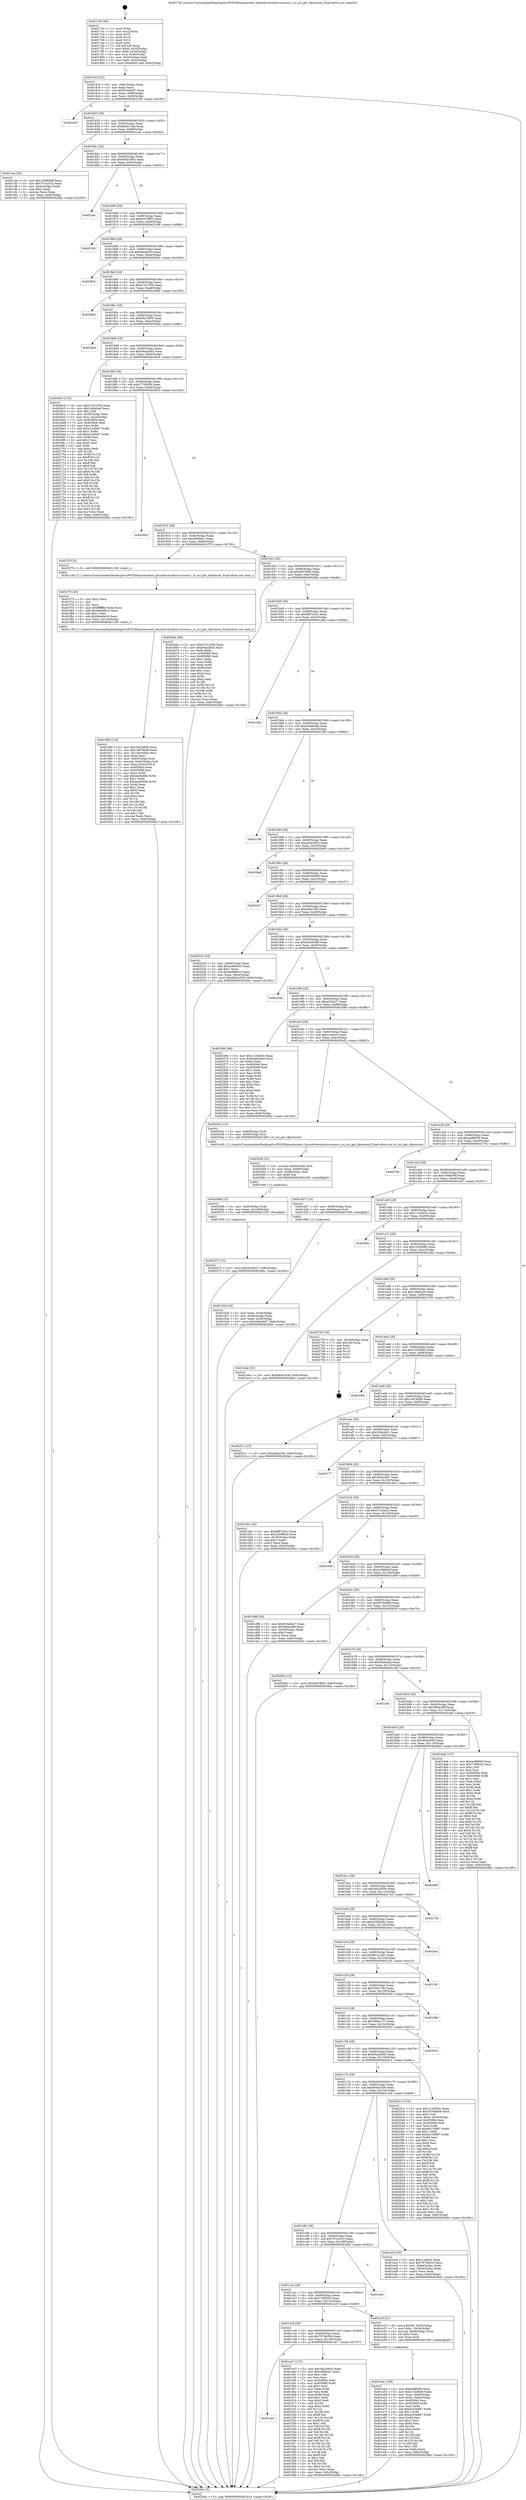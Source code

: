 digraph "0x4017e0" {
  label = "0x4017e0 (/mnt/c/Users/mathe/Desktop/tcc/POCII/binaries/extr_linuxdriversnfcst-ncicore.c_st_nci_get_rfprotocol_Final-ollvm.out::main(0))"
  labelloc = "t"
  node[shape=record]

  Entry [label="",width=0.3,height=0.3,shape=circle,fillcolor=black,style=filled]
  "0x401810" [label="{
     0x401810 [32]\l
     | [instrs]\l
     &nbsp;&nbsp;0x401810 \<+6\>: mov -0x8c(%rbp),%eax\l
     &nbsp;&nbsp;0x401816 \<+2\>: mov %eax,%ecx\l
     &nbsp;&nbsp;0x401818 \<+6\>: sub $0x816a0a47,%ecx\l
     &nbsp;&nbsp;0x40181e \<+6\>: mov %eax,-0x90(%rbp)\l
     &nbsp;&nbsp;0x401824 \<+6\>: mov %ecx,-0x94(%rbp)\l
     &nbsp;&nbsp;0x40182a \<+6\>: je 0000000000402436 \<main+0xc56\>\l
  }"]
  "0x402436" [label="{
     0x402436\l
  }", style=dashed]
  "0x401830" [label="{
     0x401830 [28]\l
     | [instrs]\l
     &nbsp;&nbsp;0x401830 \<+5\>: jmp 0000000000401835 \<main+0x55\>\l
     &nbsp;&nbsp;0x401835 \<+6\>: mov -0x90(%rbp),%eax\l
     &nbsp;&nbsp;0x40183b \<+5\>: sub $0x8de513e6,%eax\l
     &nbsp;&nbsp;0x401840 \<+6\>: mov %eax,-0x98(%rbp)\l
     &nbsp;&nbsp;0x401846 \<+6\>: je 0000000000401cee \<main+0x50e\>\l
  }"]
  Exit [label="",width=0.3,height=0.3,shape=circle,fillcolor=black,style=filled,peripheries=2]
  "0x401cee" [label="{
     0x401cee [30]\l
     | [instrs]\l
     &nbsp;&nbsp;0x401cee \<+5\>: mov $0x1008b59f,%eax\l
     &nbsp;&nbsp;0x401cf3 \<+5\>: mov $0x707ac032,%ecx\l
     &nbsp;&nbsp;0x401cf8 \<+3\>: mov -0x2c(%rbp),%edx\l
     &nbsp;&nbsp;0x401cfb \<+3\>: cmp $0x2,%edx\l
     &nbsp;&nbsp;0x401cfe \<+3\>: cmovne %ecx,%eax\l
     &nbsp;&nbsp;0x401d01 \<+6\>: mov %eax,-0x8c(%rbp)\l
     &nbsp;&nbsp;0x401d07 \<+5\>: jmp 00000000004028dc \<main+0x10fc\>\l
  }"]
  "0x40184c" [label="{
     0x40184c [28]\l
     | [instrs]\l
     &nbsp;&nbsp;0x40184c \<+5\>: jmp 0000000000401851 \<main+0x71\>\l
     &nbsp;&nbsp;0x401851 \<+6\>: mov -0x90(%rbp),%eax\l
     &nbsp;&nbsp;0x401857 \<+5\>: sub $0x9e8518b3,%eax\l
     &nbsp;&nbsp;0x40185c \<+6\>: mov %eax,-0x9c(%rbp)\l
     &nbsp;&nbsp;0x401862 \<+6\>: je 00000000004022ec \<main+0xb0c\>\l
  }"]
  "0x4028dc" [label="{
     0x4028dc [5]\l
     | [instrs]\l
     &nbsp;&nbsp;0x4028dc \<+5\>: jmp 0000000000401810 \<main+0x30\>\l
  }"]
  "0x4017e0" [label="{
     0x4017e0 [48]\l
     | [instrs]\l
     &nbsp;&nbsp;0x4017e0 \<+1\>: push %rbp\l
     &nbsp;&nbsp;0x4017e1 \<+3\>: mov %rsp,%rbp\l
     &nbsp;&nbsp;0x4017e4 \<+2\>: push %r15\l
     &nbsp;&nbsp;0x4017e6 \<+2\>: push %r14\l
     &nbsp;&nbsp;0x4017e8 \<+2\>: push %r12\l
     &nbsp;&nbsp;0x4017ea \<+1\>: push %rbx\l
     &nbsp;&nbsp;0x4017eb \<+7\>: sub $0x140,%rsp\l
     &nbsp;&nbsp;0x4017f2 \<+7\>: movl $0x0,-0x30(%rbp)\l
     &nbsp;&nbsp;0x4017f9 \<+3\>: mov %edi,-0x34(%rbp)\l
     &nbsp;&nbsp;0x4017fc \<+4\>: mov %rsi,-0x40(%rbp)\l
     &nbsp;&nbsp;0x401800 \<+3\>: mov -0x34(%rbp),%edi\l
     &nbsp;&nbsp;0x401803 \<+3\>: mov %edi,-0x2c(%rbp)\l
     &nbsp;&nbsp;0x401806 \<+10\>: movl $0x8de513e6,-0x8c(%rbp)\l
  }"]
  "0x402075" [label="{
     0x402075 [15]\l
     | [instrs]\l
     &nbsp;&nbsp;0x402075 \<+10\>: movl $0xa03d327,-0x8c(%rbp)\l
     &nbsp;&nbsp;0x40207f \<+5\>: jmp 00000000004028dc \<main+0x10fc\>\l
  }"]
  "0x4022ec" [label="{
     0x4022ec\l
  }", style=dashed]
  "0x401868" [label="{
     0x401868 [28]\l
     | [instrs]\l
     &nbsp;&nbsp;0x401868 \<+5\>: jmp 000000000040186d \<main+0x8d\>\l
     &nbsp;&nbsp;0x40186d \<+6\>: mov -0x90(%rbp),%eax\l
     &nbsp;&nbsp;0x401873 \<+5\>: sub $0xb5e78f93,%eax\l
     &nbsp;&nbsp;0x401878 \<+6\>: mov %eax,-0xa0(%rbp)\l
     &nbsp;&nbsp;0x40187e \<+6\>: je 0000000000402168 \<main+0x988\>\l
  }"]
  "0x402066" [label="{
     0x402066 [15]\l
     | [instrs]\l
     &nbsp;&nbsp;0x402066 \<+4\>: mov -0x60(%rbp),%rdi\l
     &nbsp;&nbsp;0x40206a \<+6\>: mov %eax,-0x148(%rbp)\l
     &nbsp;&nbsp;0x402070 \<+5\>: call 0000000000401030 \<free@plt\>\l
     | [calls]\l
     &nbsp;&nbsp;0x401030 \{1\} (unknown)\l
  }"]
  "0x402168" [label="{
     0x402168\l
  }", style=dashed]
  "0x401884" [label="{
     0x401884 [28]\l
     | [instrs]\l
     &nbsp;&nbsp;0x401884 \<+5\>: jmp 0000000000401889 \<main+0xa9\>\l
     &nbsp;&nbsp;0x401889 \<+6\>: mov -0x90(%rbp),%eax\l
     &nbsp;&nbsp;0x40188f \<+5\>: sub $0xb6e0a0c4,%eax\l
     &nbsp;&nbsp;0x401894 \<+6\>: mov %eax,-0xa4(%rbp)\l
     &nbsp;&nbsp;0x40189a \<+6\>: je 000000000040283e \<main+0x105e\>\l
  }"]
  "0x40204f" [label="{
     0x40204f [23]\l
     | [instrs]\l
     &nbsp;&nbsp;0x40204f \<+10\>: movabs $0x4030d6,%rdi\l
     &nbsp;&nbsp;0x402059 \<+3\>: mov %eax,-0x68(%rbp)\l
     &nbsp;&nbsp;0x40205c \<+3\>: mov -0x68(%rbp),%esi\l
     &nbsp;&nbsp;0x40205f \<+2\>: mov $0x0,%al\l
     &nbsp;&nbsp;0x402061 \<+5\>: call 0000000000401040 \<printf@plt\>\l
     | [calls]\l
     &nbsp;&nbsp;0x401040 \{1\} (unknown)\l
  }"]
  "0x40283e" [label="{
     0x40283e\l
  }", style=dashed]
  "0x4018a0" [label="{
     0x4018a0 [28]\l
     | [instrs]\l
     &nbsp;&nbsp;0x4018a0 \<+5\>: jmp 00000000004018a5 \<main+0xc5\>\l
     &nbsp;&nbsp;0x4018a5 \<+6\>: mov -0x90(%rbp),%eax\l
     &nbsp;&nbsp;0x4018ab \<+5\>: sub $0xb72c1556,%eax\l
     &nbsp;&nbsp;0x4018b0 \<+6\>: mov %eax,-0xa8(%rbp)\l
     &nbsp;&nbsp;0x4018b6 \<+6\>: je 00000000004028d2 \<main+0x10f2\>\l
  }"]
  "0x401f9d" [label="{
     0x401f9d [116]\l
     | [instrs]\l
     &nbsp;&nbsp;0x401f9d \<+5\>: mov $0x3dc2083e,%ecx\l
     &nbsp;&nbsp;0x401fa2 \<+5\>: mov $0x1a878bd9,%edx\l
     &nbsp;&nbsp;0x401fa7 \<+6\>: mov -0x144(%rbp),%esi\l
     &nbsp;&nbsp;0x401fad \<+3\>: imul %eax,%esi\l
     &nbsp;&nbsp;0x401fb0 \<+4\>: mov -0x60(%rbp),%rdi\l
     &nbsp;&nbsp;0x401fb4 \<+4\>: movslq -0x64(%rbp),%r8\l
     &nbsp;&nbsp;0x401fb8 \<+4\>: mov %esi,(%rdi,%r8,4)\l
     &nbsp;&nbsp;0x401fbc \<+7\>: mov 0x405064,%eax\l
     &nbsp;&nbsp;0x401fc3 \<+7\>: mov 0x405068,%esi\l
     &nbsp;&nbsp;0x401fca \<+3\>: mov %eax,%r9d\l
     &nbsp;&nbsp;0x401fcd \<+7\>: add $0xeee0b46b,%r9d\l
     &nbsp;&nbsp;0x401fd4 \<+4\>: sub $0x1,%r9d\l
     &nbsp;&nbsp;0x401fd8 \<+7\>: sub $0xeee0b46b,%r9d\l
     &nbsp;&nbsp;0x401fdf \<+4\>: imul %r9d,%eax\l
     &nbsp;&nbsp;0x401fe3 \<+3\>: and $0x1,%eax\l
     &nbsp;&nbsp;0x401fe6 \<+3\>: cmp $0x0,%eax\l
     &nbsp;&nbsp;0x401fe9 \<+4\>: sete %r10b\l
     &nbsp;&nbsp;0x401fed \<+3\>: cmp $0xa,%esi\l
     &nbsp;&nbsp;0x401ff0 \<+4\>: setl %r11b\l
     &nbsp;&nbsp;0x401ff4 \<+3\>: mov %r10b,%bl\l
     &nbsp;&nbsp;0x401ff7 \<+3\>: and %r11b,%bl\l
     &nbsp;&nbsp;0x401ffa \<+3\>: xor %r11b,%r10b\l
     &nbsp;&nbsp;0x401ffd \<+3\>: or %r10b,%bl\l
     &nbsp;&nbsp;0x402000 \<+3\>: test $0x1,%bl\l
     &nbsp;&nbsp;0x402003 \<+3\>: cmovne %edx,%ecx\l
     &nbsp;&nbsp;0x402006 \<+6\>: mov %ecx,-0x8c(%rbp)\l
     &nbsp;&nbsp;0x40200c \<+5\>: jmp 00000000004028dc \<main+0x10fc\>\l
  }"]
  "0x4028d2" [label="{
     0x4028d2\l
  }", style=dashed]
  "0x4018bc" [label="{
     0x4018bc [28]\l
     | [instrs]\l
     &nbsp;&nbsp;0x4018bc \<+5\>: jmp 00000000004018c1 \<main+0xe1\>\l
     &nbsp;&nbsp;0x4018c1 \<+6\>: mov -0x90(%rbp),%eax\l
     &nbsp;&nbsp;0x4018c7 \<+5\>: sub $0xb9a79f50,%eax\l
     &nbsp;&nbsp;0x4018cc \<+6\>: mov %eax,-0xac(%rbp)\l
     &nbsp;&nbsp;0x4018d2 \<+6\>: je 00000000004020da \<main+0x8fa\>\l
  }"]
  "0x401f75" [label="{
     0x401f75 [40]\l
     | [instrs]\l
     &nbsp;&nbsp;0x401f75 \<+5\>: mov $0x2,%ecx\l
     &nbsp;&nbsp;0x401f7a \<+1\>: cltd\l
     &nbsp;&nbsp;0x401f7b \<+2\>: idiv %ecx\l
     &nbsp;&nbsp;0x401f7d \<+6\>: imul $0xfffffffe,%edx,%ecx\l
     &nbsp;&nbsp;0x401f83 \<+6\>: add $0xb9e4de16,%ecx\l
     &nbsp;&nbsp;0x401f89 \<+3\>: add $0x1,%ecx\l
     &nbsp;&nbsp;0x401f8c \<+6\>: sub $0xb9e4de16,%ecx\l
     &nbsp;&nbsp;0x401f92 \<+6\>: mov %ecx,-0x144(%rbp)\l
     &nbsp;&nbsp;0x401f98 \<+5\>: call 0000000000401160 \<next_i\>\l
     | [calls]\l
     &nbsp;&nbsp;0x401160 \{1\} (/mnt/c/Users/mathe/Desktop/tcc/POCII/binaries/extr_linuxdriversnfcst-ncicore.c_st_nci_get_rfprotocol_Final-ollvm.out::next_i)\l
  }"]
  "0x4020da" [label="{
     0x4020da\l
  }", style=dashed]
  "0x4018d8" [label="{
     0x4018d8 [28]\l
     | [instrs]\l
     &nbsp;&nbsp;0x4018d8 \<+5\>: jmp 00000000004018dd \<main+0xfd\>\l
     &nbsp;&nbsp;0x4018dd \<+6\>: mov -0x90(%rbp),%eax\l
     &nbsp;&nbsp;0x4018e3 \<+5\>: sub $0xb9aa26d3,%eax\l
     &nbsp;&nbsp;0x4018e8 \<+6\>: mov %eax,-0xb0(%rbp)\l
     &nbsp;&nbsp;0x4018ee \<+6\>: je 00000000004026c0 \<main+0xee0\>\l
  }"]
  "0x401ce4" [label="{
     0x401ce4\l
  }", style=dashed]
  "0x4026c0" [label="{
     0x4026c0 [153]\l
     | [instrs]\l
     &nbsp;&nbsp;0x4026c0 \<+5\>: mov $0xb72c1556,%eax\l
     &nbsp;&nbsp;0x4026c5 \<+5\>: mov $0x14bbfca0,%ecx\l
     &nbsp;&nbsp;0x4026ca \<+2\>: mov $0x1,%dl\l
     &nbsp;&nbsp;0x4026cc \<+3\>: mov -0x30(%rbp),%esi\l
     &nbsp;&nbsp;0x4026cf \<+3\>: mov %esi,-0x24(%rbp)\l
     &nbsp;&nbsp;0x4026d2 \<+7\>: mov 0x405064,%esi\l
     &nbsp;&nbsp;0x4026d9 \<+7\>: mov 0x405068,%edi\l
     &nbsp;&nbsp;0x4026e0 \<+3\>: mov %esi,%r8d\l
     &nbsp;&nbsp;0x4026e3 \<+7\>: add $0xe14d9ef7,%r8d\l
     &nbsp;&nbsp;0x4026ea \<+4\>: sub $0x1,%r8d\l
     &nbsp;&nbsp;0x4026ee \<+7\>: sub $0xe14d9ef7,%r8d\l
     &nbsp;&nbsp;0x4026f5 \<+4\>: imul %r8d,%esi\l
     &nbsp;&nbsp;0x4026f9 \<+3\>: and $0x1,%esi\l
     &nbsp;&nbsp;0x4026fc \<+3\>: cmp $0x0,%esi\l
     &nbsp;&nbsp;0x4026ff \<+4\>: sete %r9b\l
     &nbsp;&nbsp;0x402703 \<+3\>: cmp $0xa,%edi\l
     &nbsp;&nbsp;0x402706 \<+4\>: setl %r10b\l
     &nbsp;&nbsp;0x40270a \<+3\>: mov %r9b,%r11b\l
     &nbsp;&nbsp;0x40270d \<+4\>: xor $0xff,%r11b\l
     &nbsp;&nbsp;0x402711 \<+3\>: mov %r10b,%bl\l
     &nbsp;&nbsp;0x402714 \<+3\>: xor $0xff,%bl\l
     &nbsp;&nbsp;0x402717 \<+3\>: xor $0x0,%dl\l
     &nbsp;&nbsp;0x40271a \<+3\>: mov %r11b,%r14b\l
     &nbsp;&nbsp;0x40271d \<+4\>: and $0x0,%r14b\l
     &nbsp;&nbsp;0x402721 \<+3\>: and %dl,%r9b\l
     &nbsp;&nbsp;0x402724 \<+3\>: mov %bl,%r15b\l
     &nbsp;&nbsp;0x402727 \<+4\>: and $0x0,%r15b\l
     &nbsp;&nbsp;0x40272b \<+3\>: and %dl,%r10b\l
     &nbsp;&nbsp;0x40272e \<+3\>: or %r9b,%r14b\l
     &nbsp;&nbsp;0x402731 \<+3\>: or %r10b,%r15b\l
     &nbsp;&nbsp;0x402734 \<+3\>: xor %r15b,%r14b\l
     &nbsp;&nbsp;0x402737 \<+3\>: or %bl,%r11b\l
     &nbsp;&nbsp;0x40273a \<+4\>: xor $0xff,%r11b\l
     &nbsp;&nbsp;0x40273e \<+3\>: or $0x0,%dl\l
     &nbsp;&nbsp;0x402741 \<+3\>: and %dl,%r11b\l
     &nbsp;&nbsp;0x402744 \<+3\>: or %r11b,%r14b\l
     &nbsp;&nbsp;0x402747 \<+4\>: test $0x1,%r14b\l
     &nbsp;&nbsp;0x40274b \<+3\>: cmovne %ecx,%eax\l
     &nbsp;&nbsp;0x40274e \<+6\>: mov %eax,-0x8c(%rbp)\l
     &nbsp;&nbsp;0x402754 \<+5\>: jmp 00000000004028dc \<main+0x10fc\>\l
  }"]
  "0x4018f4" [label="{
     0x4018f4 [28]\l
     | [instrs]\l
     &nbsp;&nbsp;0x4018f4 \<+5\>: jmp 00000000004018f9 \<main+0x119\>\l
     &nbsp;&nbsp;0x4018f9 \<+6\>: mov -0x90(%rbp),%eax\l
     &nbsp;&nbsp;0x4018ff \<+5\>: sub $0xc77d5d5b,%eax\l
     &nbsp;&nbsp;0x401904 \<+6\>: mov %eax,-0xb4(%rbp)\l
     &nbsp;&nbsp;0x40190a \<+6\>: je 0000000000402802 \<main+0x1022\>\l
  }"]
  "0x401ee7" [label="{
     0x401ee7 [137]\l
     | [instrs]\l
     &nbsp;&nbsp;0x401ee7 \<+5\>: mov $0x3dc2083e,%eax\l
     &nbsp;&nbsp;0x401eec \<+5\>: mov $0xc90feae1,%ecx\l
     &nbsp;&nbsp;0x401ef1 \<+2\>: mov $0x1,%dl\l
     &nbsp;&nbsp;0x401ef3 \<+2\>: xor %esi,%esi\l
     &nbsp;&nbsp;0x401ef5 \<+7\>: mov 0x405064,%edi\l
     &nbsp;&nbsp;0x401efc \<+8\>: mov 0x405068,%r8d\l
     &nbsp;&nbsp;0x401f04 \<+3\>: sub $0x1,%esi\l
     &nbsp;&nbsp;0x401f07 \<+3\>: mov %edi,%r9d\l
     &nbsp;&nbsp;0x401f0a \<+3\>: add %esi,%r9d\l
     &nbsp;&nbsp;0x401f0d \<+4\>: imul %r9d,%edi\l
     &nbsp;&nbsp;0x401f11 \<+3\>: and $0x1,%edi\l
     &nbsp;&nbsp;0x401f14 \<+3\>: cmp $0x0,%edi\l
     &nbsp;&nbsp;0x401f17 \<+4\>: sete %r10b\l
     &nbsp;&nbsp;0x401f1b \<+4\>: cmp $0xa,%r8d\l
     &nbsp;&nbsp;0x401f1f \<+4\>: setl %r11b\l
     &nbsp;&nbsp;0x401f23 \<+3\>: mov %r10b,%bl\l
     &nbsp;&nbsp;0x401f26 \<+3\>: xor $0xff,%bl\l
     &nbsp;&nbsp;0x401f29 \<+3\>: mov %r11b,%r14b\l
     &nbsp;&nbsp;0x401f2c \<+4\>: xor $0xff,%r14b\l
     &nbsp;&nbsp;0x401f30 \<+3\>: xor $0x1,%dl\l
     &nbsp;&nbsp;0x401f33 \<+3\>: mov %bl,%r15b\l
     &nbsp;&nbsp;0x401f36 \<+4\>: and $0xff,%r15b\l
     &nbsp;&nbsp;0x401f3a \<+3\>: and %dl,%r10b\l
     &nbsp;&nbsp;0x401f3d \<+3\>: mov %r14b,%r12b\l
     &nbsp;&nbsp;0x401f40 \<+4\>: and $0xff,%r12b\l
     &nbsp;&nbsp;0x401f44 \<+3\>: and %dl,%r11b\l
     &nbsp;&nbsp;0x401f47 \<+3\>: or %r10b,%r15b\l
     &nbsp;&nbsp;0x401f4a \<+3\>: or %r11b,%r12b\l
     &nbsp;&nbsp;0x401f4d \<+3\>: xor %r12b,%r15b\l
     &nbsp;&nbsp;0x401f50 \<+3\>: or %r14b,%bl\l
     &nbsp;&nbsp;0x401f53 \<+3\>: xor $0xff,%bl\l
     &nbsp;&nbsp;0x401f56 \<+3\>: or $0x1,%dl\l
     &nbsp;&nbsp;0x401f59 \<+2\>: and %dl,%bl\l
     &nbsp;&nbsp;0x401f5b \<+3\>: or %bl,%r15b\l
     &nbsp;&nbsp;0x401f5e \<+4\>: test $0x1,%r15b\l
     &nbsp;&nbsp;0x401f62 \<+3\>: cmovne %ecx,%eax\l
     &nbsp;&nbsp;0x401f65 \<+6\>: mov %eax,-0x8c(%rbp)\l
     &nbsp;&nbsp;0x401f6b \<+5\>: jmp 00000000004028dc \<main+0x10fc\>\l
  }"]
  "0x402802" [label="{
     0x402802\l
  }", style=dashed]
  "0x401910" [label="{
     0x401910 [28]\l
     | [instrs]\l
     &nbsp;&nbsp;0x401910 \<+5\>: jmp 0000000000401915 \<main+0x135\>\l
     &nbsp;&nbsp;0x401915 \<+6\>: mov -0x90(%rbp),%eax\l
     &nbsp;&nbsp;0x40191b \<+5\>: sub $0xc90feae1,%eax\l
     &nbsp;&nbsp;0x401920 \<+6\>: mov %eax,-0xb8(%rbp)\l
     &nbsp;&nbsp;0x401926 \<+6\>: je 0000000000401f70 \<main+0x790\>\l
  }"]
  "0x401e4e" [label="{
     0x401e4e [108]\l
     | [instrs]\l
     &nbsp;&nbsp;0x401e4e \<+5\>: mov $0xee98956,%ecx\l
     &nbsp;&nbsp;0x401e53 \<+5\>: mov $0x1162f0d9,%edx\l
     &nbsp;&nbsp;0x401e58 \<+4\>: mov %rax,-0x60(%rbp)\l
     &nbsp;&nbsp;0x401e5c \<+7\>: movl $0x0,-0x64(%rbp)\l
     &nbsp;&nbsp;0x401e63 \<+7\>: mov 0x405064,%esi\l
     &nbsp;&nbsp;0x401e6a \<+8\>: mov 0x405068,%r8d\l
     &nbsp;&nbsp;0x401e72 \<+3\>: mov %esi,%r9d\l
     &nbsp;&nbsp;0x401e75 \<+7\>: sub $0x4c03e887,%r9d\l
     &nbsp;&nbsp;0x401e7c \<+4\>: sub $0x1,%r9d\l
     &nbsp;&nbsp;0x401e80 \<+7\>: add $0x4c03e887,%r9d\l
     &nbsp;&nbsp;0x401e87 \<+4\>: imul %r9d,%esi\l
     &nbsp;&nbsp;0x401e8b \<+3\>: and $0x1,%esi\l
     &nbsp;&nbsp;0x401e8e \<+3\>: cmp $0x0,%esi\l
     &nbsp;&nbsp;0x401e91 \<+4\>: sete %r10b\l
     &nbsp;&nbsp;0x401e95 \<+4\>: cmp $0xa,%r8d\l
     &nbsp;&nbsp;0x401e99 \<+4\>: setl %r11b\l
     &nbsp;&nbsp;0x401e9d \<+3\>: mov %r10b,%bl\l
     &nbsp;&nbsp;0x401ea0 \<+3\>: and %r11b,%bl\l
     &nbsp;&nbsp;0x401ea3 \<+3\>: xor %r11b,%r10b\l
     &nbsp;&nbsp;0x401ea6 \<+3\>: or %r10b,%bl\l
     &nbsp;&nbsp;0x401ea9 \<+3\>: test $0x1,%bl\l
     &nbsp;&nbsp;0x401eac \<+3\>: cmovne %edx,%ecx\l
     &nbsp;&nbsp;0x401eaf \<+6\>: mov %ecx,-0x8c(%rbp)\l
     &nbsp;&nbsp;0x401eb5 \<+5\>: jmp 00000000004028dc \<main+0x10fc\>\l
  }"]
  "0x401f70" [label="{
     0x401f70 [5]\l
     | [instrs]\l
     &nbsp;&nbsp;0x401f70 \<+5\>: call 0000000000401160 \<next_i\>\l
     | [calls]\l
     &nbsp;&nbsp;0x401160 \{1\} (/mnt/c/Users/mathe/Desktop/tcc/POCII/binaries/extr_linuxdriversnfcst-ncicore.c_st_nci_get_rfprotocol_Final-ollvm.out::next_i)\l
  }"]
  "0x40192c" [label="{
     0x40192c [28]\l
     | [instrs]\l
     &nbsp;&nbsp;0x40192c \<+5\>: jmp 0000000000401931 \<main+0x151\>\l
     &nbsp;&nbsp;0x401931 \<+6\>: mov -0x90(%rbp),%eax\l
     &nbsp;&nbsp;0x401937 \<+5\>: sub $0xd4f78f56,%eax\l
     &nbsp;&nbsp;0x40193c \<+6\>: mov %eax,-0xbc(%rbp)\l
     &nbsp;&nbsp;0x401942 \<+6\>: je 000000000040266a \<main+0xe8a\>\l
  }"]
  "0x401cc8" [label="{
     0x401cc8 [28]\l
     | [instrs]\l
     &nbsp;&nbsp;0x401cc8 \<+5\>: jmp 0000000000401ccd \<main+0x4ed\>\l
     &nbsp;&nbsp;0x401ccd \<+6\>: mov -0x90(%rbp),%eax\l
     &nbsp;&nbsp;0x401cd3 \<+5\>: sub $0x7974e534,%eax\l
     &nbsp;&nbsp;0x401cd8 \<+6\>: mov %eax,-0x140(%rbp)\l
     &nbsp;&nbsp;0x401cde \<+6\>: je 0000000000401ee7 \<main+0x707\>\l
  }"]
  "0x40266a" [label="{
     0x40266a [86]\l
     | [instrs]\l
     &nbsp;&nbsp;0x40266a \<+5\>: mov $0xb72c1556,%eax\l
     &nbsp;&nbsp;0x40266f \<+5\>: mov $0xb9aa26d3,%ecx\l
     &nbsp;&nbsp;0x402674 \<+2\>: xor %edx,%edx\l
     &nbsp;&nbsp;0x402676 \<+7\>: mov 0x405064,%esi\l
     &nbsp;&nbsp;0x40267d \<+7\>: mov 0x405068,%edi\l
     &nbsp;&nbsp;0x402684 \<+3\>: sub $0x1,%edx\l
     &nbsp;&nbsp;0x402687 \<+3\>: mov %esi,%r8d\l
     &nbsp;&nbsp;0x40268a \<+3\>: add %edx,%r8d\l
     &nbsp;&nbsp;0x40268d \<+4\>: imul %r8d,%esi\l
     &nbsp;&nbsp;0x402691 \<+3\>: and $0x1,%esi\l
     &nbsp;&nbsp;0x402694 \<+3\>: cmp $0x0,%esi\l
     &nbsp;&nbsp;0x402697 \<+4\>: sete %r9b\l
     &nbsp;&nbsp;0x40269b \<+3\>: cmp $0xa,%edi\l
     &nbsp;&nbsp;0x40269e \<+4\>: setl %r10b\l
     &nbsp;&nbsp;0x4026a2 \<+3\>: mov %r9b,%r11b\l
     &nbsp;&nbsp;0x4026a5 \<+3\>: and %r10b,%r11b\l
     &nbsp;&nbsp;0x4026a8 \<+3\>: xor %r10b,%r9b\l
     &nbsp;&nbsp;0x4026ab \<+3\>: or %r9b,%r11b\l
     &nbsp;&nbsp;0x4026ae \<+4\>: test $0x1,%r11b\l
     &nbsp;&nbsp;0x4026b2 \<+3\>: cmovne %ecx,%eax\l
     &nbsp;&nbsp;0x4026b5 \<+6\>: mov %eax,-0x8c(%rbp)\l
     &nbsp;&nbsp;0x4026bb \<+5\>: jmp 00000000004028dc \<main+0x10fc\>\l
  }"]
  "0x401948" [label="{
     0x401948 [28]\l
     | [instrs]\l
     &nbsp;&nbsp;0x401948 \<+5\>: jmp 000000000040194d \<main+0x16d\>\l
     &nbsp;&nbsp;0x40194d \<+6\>: mov -0x90(%rbp),%eax\l
     &nbsp;&nbsp;0x401953 \<+5\>: sub $0xdf87a32c,%eax\l
     &nbsp;&nbsp;0x401958 \<+6\>: mov %eax,-0xc0(%rbp)\l
     &nbsp;&nbsp;0x40195e \<+6\>: je 0000000000401d6a \<main+0x58a\>\l
  }"]
  "0x401e2f" [label="{
     0x401e2f [31]\l
     | [instrs]\l
     &nbsp;&nbsp;0x401e2f \<+8\>: movq $0x64,-0x50(%rbp)\l
     &nbsp;&nbsp;0x401e37 \<+7\>: movl $0x1,-0x54(%rbp)\l
     &nbsp;&nbsp;0x401e3e \<+4\>: movslq -0x54(%rbp),%rax\l
     &nbsp;&nbsp;0x401e42 \<+4\>: shl $0x2,%rax\l
     &nbsp;&nbsp;0x401e46 \<+3\>: mov %rax,%rdi\l
     &nbsp;&nbsp;0x401e49 \<+5\>: call 0000000000401050 \<malloc@plt\>\l
     | [calls]\l
     &nbsp;&nbsp;0x401050 \{1\} (unknown)\l
  }"]
  "0x401d6a" [label="{
     0x401d6a\l
  }", style=dashed]
  "0x401964" [label="{
     0x401964 [28]\l
     | [instrs]\l
     &nbsp;&nbsp;0x401964 \<+5\>: jmp 0000000000401969 \<main+0x189\>\l
     &nbsp;&nbsp;0x401969 \<+6\>: mov -0x90(%rbp),%eax\l
     &nbsp;&nbsp;0x40196f \<+5\>: sub $0xe58d644b,%eax\l
     &nbsp;&nbsp;0x401974 \<+6\>: mov %eax,-0xc4(%rbp)\l
     &nbsp;&nbsp;0x40197a \<+6\>: je 0000000000402198 \<main+0x9b8\>\l
  }"]
  "0x401cac" [label="{
     0x401cac [28]\l
     | [instrs]\l
     &nbsp;&nbsp;0x401cac \<+5\>: jmp 0000000000401cb1 \<main+0x4d1\>\l
     &nbsp;&nbsp;0x401cb1 \<+6\>: mov -0x90(%rbp),%eax\l
     &nbsp;&nbsp;0x401cb7 \<+5\>: sub $0x71f0f2d3,%eax\l
     &nbsp;&nbsp;0x401cbc \<+6\>: mov %eax,-0x13c(%rbp)\l
     &nbsp;&nbsp;0x401cc2 \<+6\>: je 0000000000401e2f \<main+0x64f\>\l
  }"]
  "0x402198" [label="{
     0x402198\l
  }", style=dashed]
  "0x401980" [label="{
     0x401980 [28]\l
     | [instrs]\l
     &nbsp;&nbsp;0x401980 \<+5\>: jmp 0000000000401985 \<main+0x1a5\>\l
     &nbsp;&nbsp;0x401985 \<+6\>: mov -0x90(%rbp),%eax\l
     &nbsp;&nbsp;0x40198b \<+5\>: sub $0xe5da5833,%eax\l
     &nbsp;&nbsp;0x401990 \<+6\>: mov %eax,-0xc8(%rbp)\l
     &nbsp;&nbsp;0x401996 \<+6\>: je 00000000004028a8 \<main+0x10c8\>\l
  }"]
  "0x401d0c" [label="{
     0x401d0c\l
  }", style=dashed]
  "0x4028a8" [label="{
     0x4028a8\l
  }", style=dashed]
  "0x40199c" [label="{
     0x40199c [28]\l
     | [instrs]\l
     &nbsp;&nbsp;0x40199c \<+5\>: jmp 00000000004019a1 \<main+0x1c1\>\l
     &nbsp;&nbsp;0x4019a1 \<+6\>: mov -0x90(%rbp),%eax\l
     &nbsp;&nbsp;0x4019a7 \<+5\>: sub $0xe955b400,%eax\l
     &nbsp;&nbsp;0x4019ac \<+6\>: mov %eax,-0xcc(%rbp)\l
     &nbsp;&nbsp;0x4019b2 \<+6\>: je 0000000000402427 \<main+0xc47\>\l
  }"]
  "0x401c90" [label="{
     0x401c90 [28]\l
     | [instrs]\l
     &nbsp;&nbsp;0x401c90 \<+5\>: jmp 0000000000401c95 \<main+0x4b5\>\l
     &nbsp;&nbsp;0x401c95 \<+6\>: mov -0x90(%rbp),%eax\l
     &nbsp;&nbsp;0x401c9b \<+5\>: sub $0x707ac032,%eax\l
     &nbsp;&nbsp;0x401ca0 \<+6\>: mov %eax,-0x138(%rbp)\l
     &nbsp;&nbsp;0x401ca6 \<+6\>: je 0000000000401d0c \<main+0x52c\>\l
  }"]
  "0x402427" [label="{
     0x402427\l
  }", style=dashed]
  "0x4019b8" [label="{
     0x4019b8 [28]\l
     | [instrs]\l
     &nbsp;&nbsp;0x4019b8 \<+5\>: jmp 00000000004019bd \<main+0x1dd\>\l
     &nbsp;&nbsp;0x4019bd \<+6\>: mov -0x90(%rbp),%eax\l
     &nbsp;&nbsp;0x4019c3 \<+5\>: sub $0xedfac34b,%eax\l
     &nbsp;&nbsp;0x4019c8 \<+6\>: mov %eax,-0xd0(%rbp)\l
     &nbsp;&nbsp;0x4019ce \<+6\>: je 0000000000402020 \<main+0x840\>\l
  }"]
  "0x401ec9" [label="{
     0x401ec9 [30]\l
     | [instrs]\l
     &nbsp;&nbsp;0x401ec9 \<+5\>: mov $0xc14a9c5,%eax\l
     &nbsp;&nbsp;0x401ece \<+5\>: mov $0x7974e534,%ecx\l
     &nbsp;&nbsp;0x401ed3 \<+3\>: mov -0x64(%rbp),%edx\l
     &nbsp;&nbsp;0x401ed6 \<+3\>: cmp -0x54(%rbp),%edx\l
     &nbsp;&nbsp;0x401ed9 \<+3\>: cmovl %ecx,%eax\l
     &nbsp;&nbsp;0x401edc \<+6\>: mov %eax,-0x8c(%rbp)\l
     &nbsp;&nbsp;0x401ee2 \<+5\>: jmp 00000000004028dc \<main+0x10fc\>\l
  }"]
  "0x402020" [label="{
     0x402020 [34]\l
     | [instrs]\l
     &nbsp;&nbsp;0x402020 \<+3\>: mov -0x64(%rbp),%eax\l
     &nbsp;&nbsp;0x402023 \<+5\>: add $0xee98e633,%eax\l
     &nbsp;&nbsp;0x402028 \<+3\>: add $0x1,%eax\l
     &nbsp;&nbsp;0x40202b \<+5\>: sub $0xee98e633,%eax\l
     &nbsp;&nbsp;0x402030 \<+3\>: mov %eax,-0x64(%rbp)\l
     &nbsp;&nbsp;0x402033 \<+10\>: movl $0x68441839,-0x8c(%rbp)\l
     &nbsp;&nbsp;0x40203d \<+5\>: jmp 00000000004028dc \<main+0x10fc\>\l
  }"]
  "0x4019d4" [label="{
     0x4019d4 [28]\l
     | [instrs]\l
     &nbsp;&nbsp;0x4019d4 \<+5\>: jmp 00000000004019d9 \<main+0x1f9\>\l
     &nbsp;&nbsp;0x4019d9 \<+6\>: mov -0x90(%rbp),%eax\l
     &nbsp;&nbsp;0x4019df \<+5\>: sub $0xee92b468,%eax\l
     &nbsp;&nbsp;0x4019e4 \<+6\>: mov %eax,-0xd4(%rbp)\l
     &nbsp;&nbsp;0x4019ea \<+6\>: je 0000000000402246 \<main+0xa66\>\l
  }"]
  "0x401c74" [label="{
     0x401c74 [28]\l
     | [instrs]\l
     &nbsp;&nbsp;0x401c74 \<+5\>: jmp 0000000000401c79 \<main+0x499\>\l
     &nbsp;&nbsp;0x401c79 \<+6\>: mov -0x90(%rbp),%eax\l
     &nbsp;&nbsp;0x401c7f \<+5\>: sub $0x68441839,%eax\l
     &nbsp;&nbsp;0x401c84 \<+6\>: mov %eax,-0x134(%rbp)\l
     &nbsp;&nbsp;0x401c8a \<+6\>: je 0000000000401ec9 \<main+0x6e9\>\l
  }"]
  "0x402246" [label="{
     0x402246\l
  }", style=dashed]
  "0x4019f0" [label="{
     0x4019f0 [28]\l
     | [instrs]\l
     &nbsp;&nbsp;0x4019f0 \<+5\>: jmp 00000000004019f5 \<main+0x215\>\l
     &nbsp;&nbsp;0x4019f5 \<+6\>: mov -0x90(%rbp),%eax\l
     &nbsp;&nbsp;0x4019fb \<+5\>: sub $0xa03d327,%eax\l
     &nbsp;&nbsp;0x401a00 \<+6\>: mov %eax,-0xd8(%rbp)\l
     &nbsp;&nbsp;0x401a06 \<+6\>: je 000000000040256b \<main+0xd8b\>\l
  }"]
  "0x4025c1" [label="{
     0x4025c1 [154]\l
     | [instrs]\l
     &nbsp;&nbsp;0x4025c1 \<+5\>: mov $0x112e943c,%eax\l
     &nbsp;&nbsp;0x4025c6 \<+5\>: mov $0x3076e809,%ecx\l
     &nbsp;&nbsp;0x4025cb \<+2\>: mov $0x1,%dl\l
     &nbsp;&nbsp;0x4025cd \<+7\>: movl $0x0,-0x30(%rbp)\l
     &nbsp;&nbsp;0x4025d4 \<+7\>: mov 0x405064,%esi\l
     &nbsp;&nbsp;0x4025db \<+7\>: mov 0x405068,%edi\l
     &nbsp;&nbsp;0x4025e2 \<+3\>: mov %esi,%r8d\l
     &nbsp;&nbsp;0x4025e5 \<+7\>: sub $0xd4130887,%r8d\l
     &nbsp;&nbsp;0x4025ec \<+4\>: sub $0x1,%r8d\l
     &nbsp;&nbsp;0x4025f0 \<+7\>: add $0xd4130887,%r8d\l
     &nbsp;&nbsp;0x4025f7 \<+4\>: imul %r8d,%esi\l
     &nbsp;&nbsp;0x4025fb \<+3\>: and $0x1,%esi\l
     &nbsp;&nbsp;0x4025fe \<+3\>: cmp $0x0,%esi\l
     &nbsp;&nbsp;0x402601 \<+4\>: sete %r9b\l
     &nbsp;&nbsp;0x402605 \<+3\>: cmp $0xa,%edi\l
     &nbsp;&nbsp;0x402608 \<+4\>: setl %r10b\l
     &nbsp;&nbsp;0x40260c \<+3\>: mov %r9b,%r11b\l
     &nbsp;&nbsp;0x40260f \<+4\>: xor $0xff,%r11b\l
     &nbsp;&nbsp;0x402613 \<+3\>: mov %r10b,%bl\l
     &nbsp;&nbsp;0x402616 \<+3\>: xor $0xff,%bl\l
     &nbsp;&nbsp;0x402619 \<+3\>: xor $0x1,%dl\l
     &nbsp;&nbsp;0x40261c \<+3\>: mov %r11b,%r14b\l
     &nbsp;&nbsp;0x40261f \<+4\>: and $0xff,%r14b\l
     &nbsp;&nbsp;0x402623 \<+3\>: and %dl,%r9b\l
     &nbsp;&nbsp;0x402626 \<+3\>: mov %bl,%r15b\l
     &nbsp;&nbsp;0x402629 \<+4\>: and $0xff,%r15b\l
     &nbsp;&nbsp;0x40262d \<+3\>: and %dl,%r10b\l
     &nbsp;&nbsp;0x402630 \<+3\>: or %r9b,%r14b\l
     &nbsp;&nbsp;0x402633 \<+3\>: or %r10b,%r15b\l
     &nbsp;&nbsp;0x402636 \<+3\>: xor %r15b,%r14b\l
     &nbsp;&nbsp;0x402639 \<+3\>: or %bl,%r11b\l
     &nbsp;&nbsp;0x40263c \<+4\>: xor $0xff,%r11b\l
     &nbsp;&nbsp;0x402640 \<+3\>: or $0x1,%dl\l
     &nbsp;&nbsp;0x402643 \<+3\>: and %dl,%r11b\l
     &nbsp;&nbsp;0x402646 \<+3\>: or %r11b,%r14b\l
     &nbsp;&nbsp;0x402649 \<+4\>: test $0x1,%r14b\l
     &nbsp;&nbsp;0x40264d \<+3\>: cmovne %ecx,%eax\l
     &nbsp;&nbsp;0x402650 \<+6\>: mov %eax,-0x8c(%rbp)\l
     &nbsp;&nbsp;0x402656 \<+5\>: jmp 00000000004028dc \<main+0x10fc\>\l
  }"]
  "0x40256b" [label="{
     0x40256b [86]\l
     | [instrs]\l
     &nbsp;&nbsp;0x40256b \<+5\>: mov $0x112e943c,%eax\l
     &nbsp;&nbsp;0x402570 \<+5\>: mov $0x65a05b45,%ecx\l
     &nbsp;&nbsp;0x402575 \<+2\>: xor %edx,%edx\l
     &nbsp;&nbsp;0x402577 \<+7\>: mov 0x405064,%esi\l
     &nbsp;&nbsp;0x40257e \<+7\>: mov 0x405068,%edi\l
     &nbsp;&nbsp;0x402585 \<+3\>: sub $0x1,%edx\l
     &nbsp;&nbsp;0x402588 \<+3\>: mov %esi,%r8d\l
     &nbsp;&nbsp;0x40258b \<+3\>: add %edx,%r8d\l
     &nbsp;&nbsp;0x40258e \<+4\>: imul %r8d,%esi\l
     &nbsp;&nbsp;0x402592 \<+3\>: and $0x1,%esi\l
     &nbsp;&nbsp;0x402595 \<+3\>: cmp $0x0,%esi\l
     &nbsp;&nbsp;0x402598 \<+4\>: sete %r9b\l
     &nbsp;&nbsp;0x40259c \<+3\>: cmp $0xa,%edi\l
     &nbsp;&nbsp;0x40259f \<+4\>: setl %r10b\l
     &nbsp;&nbsp;0x4025a3 \<+3\>: mov %r9b,%r11b\l
     &nbsp;&nbsp;0x4025a6 \<+3\>: and %r10b,%r11b\l
     &nbsp;&nbsp;0x4025a9 \<+3\>: xor %r10b,%r9b\l
     &nbsp;&nbsp;0x4025ac \<+3\>: or %r9b,%r11b\l
     &nbsp;&nbsp;0x4025af \<+4\>: test $0x1,%r11b\l
     &nbsp;&nbsp;0x4025b3 \<+3\>: cmovne %ecx,%eax\l
     &nbsp;&nbsp;0x4025b6 \<+6\>: mov %eax,-0x8c(%rbp)\l
     &nbsp;&nbsp;0x4025bc \<+5\>: jmp 00000000004028dc \<main+0x10fc\>\l
  }"]
  "0x401a0c" [label="{
     0x401a0c [28]\l
     | [instrs]\l
     &nbsp;&nbsp;0x401a0c \<+5\>: jmp 0000000000401a11 \<main+0x231\>\l
     &nbsp;&nbsp;0x401a11 \<+6\>: mov -0x90(%rbp),%eax\l
     &nbsp;&nbsp;0x401a17 \<+5\>: sub $0xc14a9c5,%eax\l
     &nbsp;&nbsp;0x401a1c \<+6\>: mov %eax,-0xdc(%rbp)\l
     &nbsp;&nbsp;0x401a22 \<+6\>: je 0000000000402042 \<main+0x862\>\l
  }"]
  "0x401c58" [label="{
     0x401c58 [28]\l
     | [instrs]\l
     &nbsp;&nbsp;0x401c58 \<+5\>: jmp 0000000000401c5d \<main+0x47d\>\l
     &nbsp;&nbsp;0x401c5d \<+6\>: mov -0x90(%rbp),%eax\l
     &nbsp;&nbsp;0x401c63 \<+5\>: sub $0x65a05b45,%eax\l
     &nbsp;&nbsp;0x401c68 \<+6\>: mov %eax,-0x130(%rbp)\l
     &nbsp;&nbsp;0x401c6e \<+6\>: je 00000000004025c1 \<main+0xde1\>\l
  }"]
  "0x402042" [label="{
     0x402042 [13]\l
     | [instrs]\l
     &nbsp;&nbsp;0x402042 \<+4\>: mov -0x60(%rbp),%rdi\l
     &nbsp;&nbsp;0x402046 \<+4\>: mov -0x50(%rbp),%rsi\l
     &nbsp;&nbsp;0x40204a \<+5\>: call 0000000000401400 \<st_nci_get_rfprotocol\>\l
     | [calls]\l
     &nbsp;&nbsp;0x401400 \{1\} (/mnt/c/Users/mathe/Desktop/tcc/POCII/binaries/extr_linuxdriversnfcst-ncicore.c_st_nci_get_rfprotocol_Final-ollvm.out::st_nci_get_rfprotocol)\l
  }"]
  "0x401a28" [label="{
     0x401a28 [28]\l
     | [instrs]\l
     &nbsp;&nbsp;0x401a28 \<+5\>: jmp 0000000000401a2d \<main+0x24d\>\l
     &nbsp;&nbsp;0x401a2d \<+6\>: mov -0x90(%rbp),%eax\l
     &nbsp;&nbsp;0x401a33 \<+5\>: sub $0xee98956,%eax\l
     &nbsp;&nbsp;0x401a38 \<+6\>: mov %eax,-0xe0(%rbp)\l
     &nbsp;&nbsp;0x401a3e \<+6\>: je 000000000040276c \<main+0xf8c\>\l
  }"]
  "0x40255c" [label="{
     0x40255c\l
  }", style=dashed]
  "0x40276c" [label="{
     0x40276c\l
  }", style=dashed]
  "0x401a44" [label="{
     0x401a44 [28]\l
     | [instrs]\l
     &nbsp;&nbsp;0x401a44 \<+5\>: jmp 0000000000401a49 \<main+0x269\>\l
     &nbsp;&nbsp;0x401a49 \<+6\>: mov -0x90(%rbp),%eax\l
     &nbsp;&nbsp;0x401a4f \<+5\>: sub $0x1008b59f,%eax\l
     &nbsp;&nbsp;0x401a54 \<+6\>: mov %eax,-0xe4(%rbp)\l
     &nbsp;&nbsp;0x401a5a \<+6\>: je 0000000000401d27 \<main+0x547\>\l
  }"]
  "0x401c3c" [label="{
     0x401c3c [28]\l
     | [instrs]\l
     &nbsp;&nbsp;0x401c3c \<+5\>: jmp 0000000000401c41 \<main+0x461\>\l
     &nbsp;&nbsp;0x401c41 \<+6\>: mov -0x90(%rbp),%eax\l
     &nbsp;&nbsp;0x401c47 \<+5\>: sub $0x588ec171,%eax\l
     &nbsp;&nbsp;0x401c4c \<+6\>: mov %eax,-0x12c(%rbp)\l
     &nbsp;&nbsp;0x401c52 \<+6\>: je 000000000040255c \<main+0xd7c\>\l
  }"]
  "0x401d27" [label="{
     0x401d27 [13]\l
     | [instrs]\l
     &nbsp;&nbsp;0x401d27 \<+4\>: mov -0x40(%rbp),%rax\l
     &nbsp;&nbsp;0x401d2b \<+4\>: mov 0x8(%rax),%rdi\l
     &nbsp;&nbsp;0x401d2f \<+5\>: call 0000000000401060 \<atoi@plt\>\l
     | [calls]\l
     &nbsp;&nbsp;0x401060 \{1\} (unknown)\l
  }"]
  "0x401a60" [label="{
     0x401a60 [28]\l
     | [instrs]\l
     &nbsp;&nbsp;0x401a60 \<+5\>: jmp 0000000000401a65 \<main+0x285\>\l
     &nbsp;&nbsp;0x401a65 \<+6\>: mov -0x90(%rbp),%eax\l
     &nbsp;&nbsp;0x401a6b \<+5\>: sub $0x112e943c,%eax\l
     &nbsp;&nbsp;0x401a70 \<+6\>: mov %eax,-0xe8(%rbp)\l
     &nbsp;&nbsp;0x401a76 \<+6\>: je 00000000004028bc \<main+0x10dc\>\l
  }"]
  "0x401d34" [label="{
     0x401d34 [24]\l
     | [instrs]\l
     &nbsp;&nbsp;0x401d34 \<+3\>: mov %eax,-0x44(%rbp)\l
     &nbsp;&nbsp;0x401d37 \<+3\>: mov -0x44(%rbp),%eax\l
     &nbsp;&nbsp;0x401d3a \<+3\>: mov %eax,-0x28(%rbp)\l
     &nbsp;&nbsp;0x401d3d \<+10\>: movl $0x26decbd7,-0x8c(%rbp)\l
     &nbsp;&nbsp;0x401d47 \<+5\>: jmp 00000000004028dc \<main+0x10fc\>\l
  }"]
  "0x40238e" [label="{
     0x40238e\l
  }", style=dashed]
  "0x4028bc" [label="{
     0x4028bc\l
  }", style=dashed]
  "0x401a7c" [label="{
     0x401a7c [28]\l
     | [instrs]\l
     &nbsp;&nbsp;0x401a7c \<+5\>: jmp 0000000000401a81 \<main+0x2a1\>\l
     &nbsp;&nbsp;0x401a81 \<+6\>: mov -0x90(%rbp),%eax\l
     &nbsp;&nbsp;0x401a87 \<+5\>: sub $0x1162f0d9,%eax\l
     &nbsp;&nbsp;0x401a8c \<+6\>: mov %eax,-0xec(%rbp)\l
     &nbsp;&nbsp;0x401a92 \<+6\>: je 0000000000401eba \<main+0x6da\>\l
  }"]
  "0x401c20" [label="{
     0x401c20 [28]\l
     | [instrs]\l
     &nbsp;&nbsp;0x401c20 \<+5\>: jmp 0000000000401c25 \<main+0x445\>\l
     &nbsp;&nbsp;0x401c25 \<+6\>: mov -0x90(%rbp),%eax\l
     &nbsp;&nbsp;0x401c2b \<+5\>: sub $0x55fc17d2,%eax\l
     &nbsp;&nbsp;0x401c30 \<+6\>: mov %eax,-0x128(%rbp)\l
     &nbsp;&nbsp;0x401c36 \<+6\>: je 000000000040238e \<main+0xbae\>\l
  }"]
  "0x401eba" [label="{
     0x401eba [15]\l
     | [instrs]\l
     &nbsp;&nbsp;0x401eba \<+10\>: movl $0x68441839,-0x8c(%rbp)\l
     &nbsp;&nbsp;0x401ec4 \<+5\>: jmp 00000000004028dc \<main+0x10fc\>\l
  }"]
  "0x401a98" [label="{
     0x401a98 [28]\l
     | [instrs]\l
     &nbsp;&nbsp;0x401a98 \<+5\>: jmp 0000000000401a9d \<main+0x2bd\>\l
     &nbsp;&nbsp;0x401a9d \<+6\>: mov -0x90(%rbp),%eax\l
     &nbsp;&nbsp;0x401aa3 \<+5\>: sub $0x14bbfca0,%eax\l
     &nbsp;&nbsp;0x401aa8 \<+6\>: mov %eax,-0xf0(%rbp)\l
     &nbsp;&nbsp;0x401aae \<+6\>: je 0000000000402759 \<main+0xf79\>\l
  }"]
  "0x4021f0" [label="{
     0x4021f0\l
  }", style=dashed]
  "0x402759" [label="{
     0x402759 [19]\l
     | [instrs]\l
     &nbsp;&nbsp;0x402759 \<+3\>: mov -0x24(%rbp),%eax\l
     &nbsp;&nbsp;0x40275c \<+7\>: add $0x140,%rsp\l
     &nbsp;&nbsp;0x402763 \<+1\>: pop %rbx\l
     &nbsp;&nbsp;0x402764 \<+2\>: pop %r12\l
     &nbsp;&nbsp;0x402766 \<+2\>: pop %r14\l
     &nbsp;&nbsp;0x402768 \<+2\>: pop %r15\l
     &nbsp;&nbsp;0x40276a \<+1\>: pop %rbp\l
     &nbsp;&nbsp;0x40276b \<+1\>: ret\l
  }"]
  "0x401ab4" [label="{
     0x401ab4 [28]\l
     | [instrs]\l
     &nbsp;&nbsp;0x401ab4 \<+5\>: jmp 0000000000401ab9 \<main+0x2d9\>\l
     &nbsp;&nbsp;0x401ab9 \<+6\>: mov -0x90(%rbp),%eax\l
     &nbsp;&nbsp;0x401abf \<+5\>: sub $0x15239be3,%eax\l
     &nbsp;&nbsp;0x401ac4 \<+6\>: mov %eax,-0xf4(%rbp)\l
     &nbsp;&nbsp;0x401aca \<+6\>: je 0000000000402084 \<main+0x8a4\>\l
  }"]
  "0x401c04" [label="{
     0x401c04 [28]\l
     | [instrs]\l
     &nbsp;&nbsp;0x401c04 \<+5\>: jmp 0000000000401c09 \<main+0x429\>\l
     &nbsp;&nbsp;0x401c09 \<+6\>: mov -0x90(%rbp),%eax\l
     &nbsp;&nbsp;0x401c0f \<+5\>: sub $0x48121ab1,%eax\l
     &nbsp;&nbsp;0x401c14 \<+6\>: mov %eax,-0x124(%rbp)\l
     &nbsp;&nbsp;0x401c1a \<+6\>: je 00000000004021f0 \<main+0xa10\>\l
  }"]
  "0x402084" [label="{
     0x402084\l
  }", style=dashed]
  "0x401ad0" [label="{
     0x401ad0 [28]\l
     | [instrs]\l
     &nbsp;&nbsp;0x401ad0 \<+5\>: jmp 0000000000401ad5 \<main+0x2f5\>\l
     &nbsp;&nbsp;0x401ad5 \<+6\>: mov -0x90(%rbp),%eax\l
     &nbsp;&nbsp;0x401adb \<+5\>: sub $0x1a878bd9,%eax\l
     &nbsp;&nbsp;0x401ae0 \<+6\>: mov %eax,-0xf8(%rbp)\l
     &nbsp;&nbsp;0x401ae6 \<+6\>: je 0000000000402011 \<main+0x831\>\l
  }"]
  "0x4024ce" [label="{
     0x4024ce\l
  }", style=dashed]
  "0x402011" [label="{
     0x402011 [15]\l
     | [instrs]\l
     &nbsp;&nbsp;0x402011 \<+10\>: movl $0xedfac34b,-0x8c(%rbp)\l
     &nbsp;&nbsp;0x40201b \<+5\>: jmp 00000000004028dc \<main+0x10fc\>\l
  }"]
  "0x401aec" [label="{
     0x401aec [28]\l
     | [instrs]\l
     &nbsp;&nbsp;0x401aec \<+5\>: jmp 0000000000401af1 \<main+0x311\>\l
     &nbsp;&nbsp;0x401af1 \<+6\>: mov -0x90(%rbp),%eax\l
     &nbsp;&nbsp;0x401af7 \<+5\>: sub $0x228cd4c1,%eax\l
     &nbsp;&nbsp;0x401afc \<+6\>: mov %eax,-0xfc(%rbp)\l
     &nbsp;&nbsp;0x401b02 \<+6\>: je 0000000000402177 \<main+0x997\>\l
  }"]
  "0x401be8" [label="{
     0x401be8 [28]\l
     | [instrs]\l
     &nbsp;&nbsp;0x401be8 \<+5\>: jmp 0000000000401bed \<main+0x40d\>\l
     &nbsp;&nbsp;0x401bed \<+6\>: mov -0x90(%rbp),%eax\l
     &nbsp;&nbsp;0x401bf3 \<+5\>: sub $0x429265dc,%eax\l
     &nbsp;&nbsp;0x401bf8 \<+6\>: mov %eax,-0x120(%rbp)\l
     &nbsp;&nbsp;0x401bfe \<+6\>: je 00000000004024ce \<main+0xcee\>\l
  }"]
  "0x402177" [label="{
     0x402177\l
  }", style=dashed]
  "0x401b08" [label="{
     0x401b08 [28]\l
     | [instrs]\l
     &nbsp;&nbsp;0x401b08 \<+5\>: jmp 0000000000401b0d \<main+0x32d\>\l
     &nbsp;&nbsp;0x401b0d \<+6\>: mov -0x90(%rbp),%eax\l
     &nbsp;&nbsp;0x401b13 \<+5\>: sub $0x26decbd7,%eax\l
     &nbsp;&nbsp;0x401b18 \<+6\>: mov %eax,-0x100(%rbp)\l
     &nbsp;&nbsp;0x401b1e \<+6\>: je 0000000000401d4c \<main+0x56c\>\l
  }"]
  "0x4027a5" [label="{
     0x4027a5\l
  }", style=dashed]
  "0x401d4c" [label="{
     0x401d4c [30]\l
     | [instrs]\l
     &nbsp;&nbsp;0x401d4c \<+5\>: mov $0xdf87a32c,%eax\l
     &nbsp;&nbsp;0x401d51 \<+5\>: mov $0x2c998bcf,%ecx\l
     &nbsp;&nbsp;0x401d56 \<+3\>: mov -0x28(%rbp),%edx\l
     &nbsp;&nbsp;0x401d59 \<+3\>: cmp $0x1,%edx\l
     &nbsp;&nbsp;0x401d5c \<+3\>: cmovl %ecx,%eax\l
     &nbsp;&nbsp;0x401d5f \<+6\>: mov %eax,-0x8c(%rbp)\l
     &nbsp;&nbsp;0x401d65 \<+5\>: jmp 00000000004028dc \<main+0x10fc\>\l
  }"]
  "0x401b24" [label="{
     0x401b24 [28]\l
     | [instrs]\l
     &nbsp;&nbsp;0x401b24 \<+5\>: jmp 0000000000401b29 \<main+0x349\>\l
     &nbsp;&nbsp;0x401b29 \<+6\>: mov -0x90(%rbp),%eax\l
     &nbsp;&nbsp;0x401b2f \<+5\>: sub $0x27ccbee2,%eax\l
     &nbsp;&nbsp;0x401b34 \<+6\>: mov %eax,-0x104(%rbp)\l
     &nbsp;&nbsp;0x401b3a \<+6\>: je 0000000000402445 \<main+0xc65\>\l
  }"]
  "0x401bcc" [label="{
     0x401bcc [28]\l
     | [instrs]\l
     &nbsp;&nbsp;0x401bcc \<+5\>: jmp 0000000000401bd1 \<main+0x3f1\>\l
     &nbsp;&nbsp;0x401bd1 \<+6\>: mov -0x90(%rbp),%eax\l
     &nbsp;&nbsp;0x401bd7 \<+5\>: sub $0x3dc2083e,%eax\l
     &nbsp;&nbsp;0x401bdc \<+6\>: mov %eax,-0x11c(%rbp)\l
     &nbsp;&nbsp;0x401be2 \<+6\>: je 00000000004027a5 \<main+0xfc5\>\l
  }"]
  "0x402445" [label="{
     0x402445\l
  }", style=dashed]
  "0x401b40" [label="{
     0x401b40 [28]\l
     | [instrs]\l
     &nbsp;&nbsp;0x401b40 \<+5\>: jmp 0000000000401b45 \<main+0x365\>\l
     &nbsp;&nbsp;0x401b45 \<+6\>: mov -0x90(%rbp),%eax\l
     &nbsp;&nbsp;0x401b4b \<+5\>: sub $0x2c998bcf,%eax\l
     &nbsp;&nbsp;0x401b50 \<+6\>: mov %eax,-0x108(%rbp)\l
     &nbsp;&nbsp;0x401b56 \<+6\>: je 0000000000401d88 \<main+0x5a8\>\l
  }"]
  "0x402860" [label="{
     0x402860\l
  }", style=dashed]
  "0x401d88" [label="{
     0x401d88 [30]\l
     | [instrs]\l
     &nbsp;&nbsp;0x401d88 \<+5\>: mov $0x816a0a47,%eax\l
     &nbsp;&nbsp;0x401d8d \<+5\>: mov $0x366ecd8f,%ecx\l
     &nbsp;&nbsp;0x401d92 \<+3\>: mov -0x28(%rbp),%edx\l
     &nbsp;&nbsp;0x401d95 \<+3\>: cmp $0x0,%edx\l
     &nbsp;&nbsp;0x401d98 \<+3\>: cmove %ecx,%eax\l
     &nbsp;&nbsp;0x401d9b \<+6\>: mov %eax,-0x8c(%rbp)\l
     &nbsp;&nbsp;0x401da1 \<+5\>: jmp 00000000004028dc \<main+0x10fc\>\l
  }"]
  "0x401b5c" [label="{
     0x401b5c [28]\l
     | [instrs]\l
     &nbsp;&nbsp;0x401b5c \<+5\>: jmp 0000000000401b61 \<main+0x381\>\l
     &nbsp;&nbsp;0x401b61 \<+6\>: mov -0x90(%rbp),%eax\l
     &nbsp;&nbsp;0x401b67 \<+5\>: sub $0x3076e809,%eax\l
     &nbsp;&nbsp;0x401b6c \<+6\>: mov %eax,-0x10c(%rbp)\l
     &nbsp;&nbsp;0x401b72 \<+6\>: je 000000000040265b \<main+0xe7b\>\l
  }"]
  "0x401bb0" [label="{
     0x401bb0 [28]\l
     | [instrs]\l
     &nbsp;&nbsp;0x401bb0 \<+5\>: jmp 0000000000401bb5 \<main+0x3d5\>\l
     &nbsp;&nbsp;0x401bb5 \<+6\>: mov -0x90(%rbp),%eax\l
     &nbsp;&nbsp;0x401bbb \<+5\>: sub $0x3b5ee643,%eax\l
     &nbsp;&nbsp;0x401bc0 \<+6\>: mov %eax,-0x118(%rbp)\l
     &nbsp;&nbsp;0x401bc6 \<+6\>: je 0000000000402860 \<main+0x1080\>\l
  }"]
  "0x40265b" [label="{
     0x40265b [15]\l
     | [instrs]\l
     &nbsp;&nbsp;0x40265b \<+10\>: movl $0xd4f78f56,-0x8c(%rbp)\l
     &nbsp;&nbsp;0x402665 \<+5\>: jmp 00000000004028dc \<main+0x10fc\>\l
  }"]
  "0x401b78" [label="{
     0x401b78 [28]\l
     | [instrs]\l
     &nbsp;&nbsp;0x401b78 \<+5\>: jmp 0000000000401b7d \<main+0x39d\>\l
     &nbsp;&nbsp;0x401b7d \<+6\>: mov -0x90(%rbp),%eax\l
     &nbsp;&nbsp;0x401b83 \<+5\>: sub $0x35efaaab,%eax\l
     &nbsp;&nbsp;0x401b88 \<+6\>: mov %eax,-0x110(%rbp)\l
     &nbsp;&nbsp;0x401b8e \<+6\>: je 00000000004022fb \<main+0xb1b\>\l
  }"]
  "0x401da6" [label="{
     0x401da6 [137]\l
     | [instrs]\l
     &nbsp;&nbsp;0x401da6 \<+5\>: mov $0xee98956,%eax\l
     &nbsp;&nbsp;0x401dab \<+5\>: mov $0x71f0f2d3,%ecx\l
     &nbsp;&nbsp;0x401db0 \<+2\>: mov $0x1,%dl\l
     &nbsp;&nbsp;0x401db2 \<+2\>: xor %esi,%esi\l
     &nbsp;&nbsp;0x401db4 \<+7\>: mov 0x405064,%edi\l
     &nbsp;&nbsp;0x401dbb \<+8\>: mov 0x405068,%r8d\l
     &nbsp;&nbsp;0x401dc3 \<+3\>: sub $0x1,%esi\l
     &nbsp;&nbsp;0x401dc6 \<+3\>: mov %edi,%r9d\l
     &nbsp;&nbsp;0x401dc9 \<+3\>: add %esi,%r9d\l
     &nbsp;&nbsp;0x401dcc \<+4\>: imul %r9d,%edi\l
     &nbsp;&nbsp;0x401dd0 \<+3\>: and $0x1,%edi\l
     &nbsp;&nbsp;0x401dd3 \<+3\>: cmp $0x0,%edi\l
     &nbsp;&nbsp;0x401dd6 \<+4\>: sete %r10b\l
     &nbsp;&nbsp;0x401dda \<+4\>: cmp $0xa,%r8d\l
     &nbsp;&nbsp;0x401dde \<+4\>: setl %r11b\l
     &nbsp;&nbsp;0x401de2 \<+3\>: mov %r10b,%bl\l
     &nbsp;&nbsp;0x401de5 \<+3\>: xor $0xff,%bl\l
     &nbsp;&nbsp;0x401de8 \<+3\>: mov %r11b,%r14b\l
     &nbsp;&nbsp;0x401deb \<+4\>: xor $0xff,%r14b\l
     &nbsp;&nbsp;0x401def \<+3\>: xor $0x0,%dl\l
     &nbsp;&nbsp;0x401df2 \<+3\>: mov %bl,%r15b\l
     &nbsp;&nbsp;0x401df5 \<+4\>: and $0x0,%r15b\l
     &nbsp;&nbsp;0x401df9 \<+3\>: and %dl,%r10b\l
     &nbsp;&nbsp;0x401dfc \<+3\>: mov %r14b,%r12b\l
     &nbsp;&nbsp;0x401dff \<+4\>: and $0x0,%r12b\l
     &nbsp;&nbsp;0x401e03 \<+3\>: and %dl,%r11b\l
     &nbsp;&nbsp;0x401e06 \<+3\>: or %r10b,%r15b\l
     &nbsp;&nbsp;0x401e09 \<+3\>: or %r11b,%r12b\l
     &nbsp;&nbsp;0x401e0c \<+3\>: xor %r12b,%r15b\l
     &nbsp;&nbsp;0x401e0f \<+3\>: or %r14b,%bl\l
     &nbsp;&nbsp;0x401e12 \<+3\>: xor $0xff,%bl\l
     &nbsp;&nbsp;0x401e15 \<+3\>: or $0x0,%dl\l
     &nbsp;&nbsp;0x401e18 \<+2\>: and %dl,%bl\l
     &nbsp;&nbsp;0x401e1a \<+3\>: or %bl,%r15b\l
     &nbsp;&nbsp;0x401e1d \<+4\>: test $0x1,%r15b\l
     &nbsp;&nbsp;0x401e21 \<+3\>: cmovne %ecx,%eax\l
     &nbsp;&nbsp;0x401e24 \<+6\>: mov %eax,-0x8c(%rbp)\l
     &nbsp;&nbsp;0x401e2a \<+5\>: jmp 00000000004028dc \<main+0x10fc\>\l
  }"]
  "0x4022fb" [label="{
     0x4022fb\l
  }", style=dashed]
  "0x401b94" [label="{
     0x401b94 [28]\l
     | [instrs]\l
     &nbsp;&nbsp;0x401b94 \<+5\>: jmp 0000000000401b99 \<main+0x3b9\>\l
     &nbsp;&nbsp;0x401b99 \<+6\>: mov -0x90(%rbp),%eax\l
     &nbsp;&nbsp;0x401b9f \<+5\>: sub $0x366ecd8f,%eax\l
     &nbsp;&nbsp;0x401ba4 \<+6\>: mov %eax,-0x114(%rbp)\l
     &nbsp;&nbsp;0x401baa \<+6\>: je 0000000000401da6 \<main+0x5c6\>\l
  }"]
  Entry -> "0x4017e0" [label=" 1"]
  "0x401810" -> "0x402436" [label=" 0"]
  "0x401810" -> "0x401830" [label=" 20"]
  "0x402759" -> Exit [label=" 1"]
  "0x401830" -> "0x401cee" [label=" 1"]
  "0x401830" -> "0x40184c" [label=" 19"]
  "0x401cee" -> "0x4028dc" [label=" 1"]
  "0x4017e0" -> "0x401810" [label=" 1"]
  "0x4028dc" -> "0x401810" [label=" 19"]
  "0x4026c0" -> "0x4028dc" [label=" 1"]
  "0x40184c" -> "0x4022ec" [label=" 0"]
  "0x40184c" -> "0x401868" [label=" 19"]
  "0x40266a" -> "0x4028dc" [label=" 1"]
  "0x401868" -> "0x402168" [label=" 0"]
  "0x401868" -> "0x401884" [label=" 19"]
  "0x40265b" -> "0x4028dc" [label=" 1"]
  "0x401884" -> "0x40283e" [label=" 0"]
  "0x401884" -> "0x4018a0" [label=" 19"]
  "0x4025c1" -> "0x4028dc" [label=" 1"]
  "0x4018a0" -> "0x4028d2" [label=" 0"]
  "0x4018a0" -> "0x4018bc" [label=" 19"]
  "0x40256b" -> "0x4028dc" [label=" 1"]
  "0x4018bc" -> "0x4020da" [label=" 0"]
  "0x4018bc" -> "0x4018d8" [label=" 19"]
  "0x402075" -> "0x4028dc" [label=" 1"]
  "0x4018d8" -> "0x4026c0" [label=" 1"]
  "0x4018d8" -> "0x4018f4" [label=" 18"]
  "0x402066" -> "0x402075" [label=" 1"]
  "0x4018f4" -> "0x402802" [label=" 0"]
  "0x4018f4" -> "0x401910" [label=" 18"]
  "0x40204f" -> "0x402066" [label=" 1"]
  "0x401910" -> "0x401f70" [label=" 1"]
  "0x401910" -> "0x40192c" [label=" 17"]
  "0x402020" -> "0x4028dc" [label=" 1"]
  "0x40192c" -> "0x40266a" [label=" 1"]
  "0x40192c" -> "0x401948" [label=" 16"]
  "0x402011" -> "0x4028dc" [label=" 1"]
  "0x401948" -> "0x401d6a" [label=" 0"]
  "0x401948" -> "0x401964" [label=" 16"]
  "0x401f9d" -> "0x4028dc" [label=" 1"]
  "0x401964" -> "0x402198" [label=" 0"]
  "0x401964" -> "0x401980" [label=" 16"]
  "0x401f70" -> "0x401f75" [label=" 1"]
  "0x401980" -> "0x4028a8" [label=" 0"]
  "0x401980" -> "0x40199c" [label=" 16"]
  "0x401ee7" -> "0x4028dc" [label=" 1"]
  "0x40199c" -> "0x402427" [label=" 0"]
  "0x40199c" -> "0x4019b8" [label=" 16"]
  "0x401cc8" -> "0x401ee7" [label=" 1"]
  "0x4019b8" -> "0x402020" [label=" 1"]
  "0x4019b8" -> "0x4019d4" [label=" 15"]
  "0x402042" -> "0x40204f" [label=" 1"]
  "0x4019d4" -> "0x402246" [label=" 0"]
  "0x4019d4" -> "0x4019f0" [label=" 15"]
  "0x401eba" -> "0x4028dc" [label=" 1"]
  "0x4019f0" -> "0x40256b" [label=" 1"]
  "0x4019f0" -> "0x401a0c" [label=" 14"]
  "0x401e4e" -> "0x4028dc" [label=" 1"]
  "0x401a0c" -> "0x402042" [label=" 1"]
  "0x401a0c" -> "0x401a28" [label=" 13"]
  "0x401cac" -> "0x401cc8" [label=" 1"]
  "0x401a28" -> "0x40276c" [label=" 0"]
  "0x401a28" -> "0x401a44" [label=" 13"]
  "0x401cac" -> "0x401e2f" [label=" 1"]
  "0x401a44" -> "0x401d27" [label=" 1"]
  "0x401a44" -> "0x401a60" [label=" 12"]
  "0x401d27" -> "0x401d34" [label=" 1"]
  "0x401d34" -> "0x4028dc" [label=" 1"]
  "0x401c90" -> "0x401cac" [label=" 2"]
  "0x401a60" -> "0x4028bc" [label=" 0"]
  "0x401a60" -> "0x401a7c" [label=" 12"]
  "0x401c90" -> "0x401d0c" [label=" 0"]
  "0x401a7c" -> "0x401eba" [label=" 1"]
  "0x401a7c" -> "0x401a98" [label=" 11"]
  "0x401c74" -> "0x401c90" [label=" 2"]
  "0x401a98" -> "0x402759" [label=" 1"]
  "0x401a98" -> "0x401ab4" [label=" 10"]
  "0x401c74" -> "0x401ec9" [label=" 2"]
  "0x401ab4" -> "0x402084" [label=" 0"]
  "0x401ab4" -> "0x401ad0" [label=" 10"]
  "0x401c58" -> "0x401c74" [label=" 4"]
  "0x401ad0" -> "0x402011" [label=" 1"]
  "0x401ad0" -> "0x401aec" [label=" 9"]
  "0x401c58" -> "0x4025c1" [label=" 1"]
  "0x401aec" -> "0x402177" [label=" 0"]
  "0x401aec" -> "0x401b08" [label=" 9"]
  "0x401c3c" -> "0x401c58" [label=" 5"]
  "0x401b08" -> "0x401d4c" [label=" 1"]
  "0x401b08" -> "0x401b24" [label=" 8"]
  "0x401d4c" -> "0x4028dc" [label=" 1"]
  "0x401c3c" -> "0x40255c" [label=" 0"]
  "0x401b24" -> "0x402445" [label=" 0"]
  "0x401b24" -> "0x401b40" [label=" 8"]
  "0x401c20" -> "0x401c3c" [label=" 5"]
  "0x401b40" -> "0x401d88" [label=" 1"]
  "0x401b40" -> "0x401b5c" [label=" 7"]
  "0x401d88" -> "0x4028dc" [label=" 1"]
  "0x401c20" -> "0x40238e" [label=" 0"]
  "0x401b5c" -> "0x40265b" [label=" 1"]
  "0x401b5c" -> "0x401b78" [label=" 6"]
  "0x401c04" -> "0x401c20" [label=" 5"]
  "0x401b78" -> "0x4022fb" [label=" 0"]
  "0x401b78" -> "0x401b94" [label=" 6"]
  "0x401c04" -> "0x4021f0" [label=" 0"]
  "0x401b94" -> "0x401da6" [label=" 1"]
  "0x401b94" -> "0x401bb0" [label=" 5"]
  "0x401da6" -> "0x4028dc" [label=" 1"]
  "0x401cc8" -> "0x401ce4" [label=" 0"]
  "0x401bb0" -> "0x402860" [label=" 0"]
  "0x401bb0" -> "0x401bcc" [label=" 5"]
  "0x401f75" -> "0x401f9d" [label=" 1"]
  "0x401bcc" -> "0x4027a5" [label=" 0"]
  "0x401bcc" -> "0x401be8" [label=" 5"]
  "0x401e2f" -> "0x401e4e" [label=" 1"]
  "0x401be8" -> "0x4024ce" [label=" 0"]
  "0x401be8" -> "0x401c04" [label=" 5"]
  "0x401ec9" -> "0x4028dc" [label=" 2"]
}
